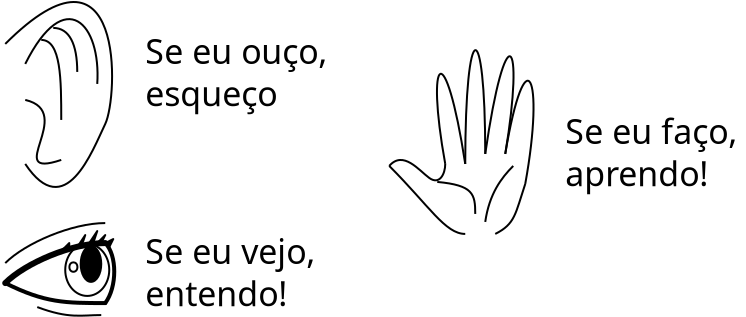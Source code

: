 <?xml version="1.0" encoding="UTF-8"?>
<dia:diagram xmlns:dia="http://www.lysator.liu.se/~alla/dia/">
  <dia:layer name="Segundo plano" visible="true" connectable="true" active="true">
    <dia:object type="Standard - Text" version="1" id="O0">
      <dia:attribute name="obj_pos">
        <dia:point val="23,5"/>
      </dia:attribute>
      <dia:attribute name="obj_bb">
        <dia:rectangle val="23,3.428;33.455,7.517"/>
      </dia:attribute>
      <dia:attribute name="text">
        <dia:composite type="text">
          <dia:attribute name="string">
            <dia:string>#Se eu ouço, 
esqueço#</dia:string>
          </dia:attribute>
          <dia:attribute name="font">
            <dia:font family="sans" style="0" name="Helvetica"/>
          </dia:attribute>
          <dia:attribute name="height">
            <dia:real val="2.117"/>
          </dia:attribute>
          <dia:attribute name="pos">
            <dia:point val="23,5"/>
          </dia:attribute>
          <dia:attribute name="color">
            <dia:color val="#000000ff"/>
          </dia:attribute>
          <dia:attribute name="alignment">
            <dia:enum val="0"/>
          </dia:attribute>
        </dia:composite>
      </dia:attribute>
      <dia:attribute name="valign">
        <dia:enum val="3"/>
      </dia:attribute>
    </dia:object>
    <dia:group>
      <dia:attribute name="meta">
        <dia:composite type="dict"/>
      </dia:attribute>
      <dia:attribute name="matrix"/>
      <dia:object type="Standard - Ellipse" version="0" id="O1">
        <dia:attribute name="obj_pos">
          <dia:point val="19,14"/>
        </dia:attribute>
        <dia:attribute name="obj_bb">
          <dia:rectangle val="18.95,13.95;21.25,16.65"/>
        </dia:attribute>
        <dia:attribute name="elem_corner">
          <dia:point val="19,14"/>
        </dia:attribute>
        <dia:attribute name="elem_width">
          <dia:real val="2.2"/>
        </dia:attribute>
        <dia:attribute name="elem_height">
          <dia:real val="2.6"/>
        </dia:attribute>
      </dia:object>
      <dia:object type="Standard - BezierLine" version="0" id="O2">
        <dia:attribute name="obj_pos">
          <dia:point val="16,14.957"/>
        </dia:attribute>
        <dia:attribute name="obj_bb">
          <dia:rectangle val="15.929,12.907;21.05,15.028"/>
        </dia:attribute>
        <dia:attribute name="bez_points">
          <dia:point val="16,14.957"/>
          <dia:point val="17,13.957"/>
          <dia:point val="19.34,12.957"/>
          <dia:point val="21,12.957"/>
        </dia:attribute>
        <dia:attribute name="corner_types">
          <dia:enum val="0"/>
          <dia:enum val="0"/>
        </dia:attribute>
      </dia:object>
      <dia:object type="Standard - BezierLine" version="0" id="O3">
        <dia:attribute name="obj_pos">
          <dia:point val="16,15.957"/>
        </dia:attribute>
        <dia:attribute name="obj_bb">
          <dia:rectangle val="15.788,13.807;21.15,16.169"/>
        </dia:attribute>
        <dia:attribute name="bez_points">
          <dia:point val="16,15.957"/>
          <dia:point val="17,14.957"/>
          <dia:point val="19.34,13.957"/>
          <dia:point val="21,13.957"/>
        </dia:attribute>
        <dia:attribute name="corner_types">
          <dia:enum val="0"/>
          <dia:enum val="0"/>
        </dia:attribute>
        <dia:attribute name="line_width">
          <dia:real val="0.3"/>
        </dia:attribute>
        <dia:attribute name="line_join">
          <dia:enum val="1"/>
        </dia:attribute>
        <dia:attribute name="line_caps">
          <dia:enum val="1"/>
        </dia:attribute>
      </dia:object>
      <dia:object type="Standard - BezierLine" version="0" id="O4">
        <dia:attribute name="obj_pos">
          <dia:point val="16,15.957"/>
        </dia:attribute>
        <dia:attribute name="obj_bb">
          <dia:rectangle val="15.866,15.823;21.1,17.057"/>
        </dia:attribute>
        <dia:attribute name="bez_points">
          <dia:point val="16,15.957"/>
          <dia:point val="18,16.957"/>
          <dia:point val="19,16.957"/>
          <dia:point val="21,16.957"/>
        </dia:attribute>
        <dia:attribute name="corner_types">
          <dia:enum val="0"/>
          <dia:enum val="0"/>
        </dia:attribute>
        <dia:attribute name="line_width">
          <dia:real val="0.2"/>
        </dia:attribute>
        <dia:attribute name="line_join">
          <dia:enum val="1"/>
        </dia:attribute>
        <dia:attribute name="line_caps">
          <dia:enum val="1"/>
        </dia:attribute>
      </dia:object>
      <dia:object type="Standard - BezierLine" version="0" id="O5">
        <dia:attribute name="obj_pos">
          <dia:point val="21,13.957"/>
        </dia:attribute>
        <dia:attribute name="obj_bb">
          <dia:rectangle val="20.859,13.816;21.55,17.097"/>
        </dia:attribute>
        <dia:attribute name="bez_points">
          <dia:point val="21,13.957"/>
          <dia:point val="21.6,14.557"/>
          <dia:point val="21.6,16.157"/>
          <dia:point val="21,16.957"/>
        </dia:attribute>
        <dia:attribute name="corner_types">
          <dia:enum val="0"/>
          <dia:enum val="0"/>
        </dia:attribute>
        <dia:attribute name="line_width">
          <dia:real val="0.2"/>
        </dia:attribute>
        <dia:attribute name="line_join">
          <dia:enum val="1"/>
        </dia:attribute>
        <dia:attribute name="line_caps">
          <dia:enum val="1"/>
        </dia:attribute>
      </dia:object>
      <dia:object type="Standard - BezierLine" version="0" id="O6">
        <dia:attribute name="obj_pos">
          <dia:point val="17.6,17.157"/>
        </dia:attribute>
        <dia:attribute name="obj_bb">
          <dia:rectangle val="17.536,17.093;20.85,17.639"/>
        </dia:attribute>
        <dia:attribute name="bez_points">
          <dia:point val="17.6,17.157"/>
          <dia:point val="19.2,17.757"/>
          <dia:point val="19.8,17.557"/>
          <dia:point val="20.8,17.557"/>
        </dia:attribute>
        <dia:attribute name="corner_types">
          <dia:enum val="0"/>
          <dia:enum val="0"/>
        </dia:attribute>
      </dia:object>
      <dia:object type="Standard - Polygon" version="0" id="O7">
        <dia:attribute name="obj_pos">
          <dia:point val="18.8,14.357"/>
        </dia:attribute>
        <dia:attribute name="obj_bb">
          <dia:rectangle val="18.547,13.836;19.25,14.54"/>
        </dia:attribute>
        <dia:attribute name="poly_points">
          <dia:point val="18.8,14.357"/>
          <dia:point val="19.2,14.157"/>
          <dia:point val="19.2,13.957"/>
        </dia:attribute>
        <dia:attribute name="inner_color">
          <dia:color val="#000000ff"/>
        </dia:attribute>
        <dia:attribute name="show_background">
          <dia:boolean val="true"/>
        </dia:attribute>
        <dia:attribute name="line_join">
          <dia:enum val="1"/>
        </dia:attribute>
      </dia:object>
      <dia:object type="Standard - Polygon" version="0" id="O8">
        <dia:attribute name="obj_pos">
          <dia:point val="21,13.957"/>
        </dia:attribute>
        <dia:attribute name="obj_bb">
          <dia:rectangle val="20.916,13.645;21.512,14.242"/>
        </dia:attribute>
        <dia:attribute name="poly_points">
          <dia:point val="21,13.957"/>
          <dia:point val="21.2,14.157"/>
          <dia:point val="21.4,13.757"/>
        </dia:attribute>
        <dia:attribute name="inner_color">
          <dia:color val="#000000ff"/>
        </dia:attribute>
        <dia:attribute name="show_background">
          <dia:boolean val="true"/>
        </dia:attribute>
        <dia:attribute name="line_join">
          <dia:enum val="1"/>
        </dia:attribute>
      </dia:object>
      <dia:object type="Standard - Polygon" version="0" id="O9">
        <dia:attribute name="obj_pos">
          <dia:point val="20.2,13.957"/>
        </dia:attribute>
        <dia:attribute name="obj_bb">
          <dia:rectangle val="20.107,13.019;20.765,14.007"/>
        </dia:attribute>
        <dia:attribute name="poly_points">
          <dia:point val="20.2,13.957"/>
          <dia:point val="20.4,13.957"/>
          <dia:point val="20.6,13.357"/>
        </dia:attribute>
        <dia:attribute name="inner_color">
          <dia:color val="#000000ff"/>
        </dia:attribute>
        <dia:attribute name="show_background">
          <dia:boolean val="true"/>
        </dia:attribute>
        <dia:attribute name="line_join">
          <dia:enum val="1"/>
        </dia:attribute>
      </dia:object>
      <dia:object type="Standard - Polygon" version="0" id="O10">
        <dia:attribute name="obj_pos">
          <dia:point val="20.6,13.957"/>
        </dia:attribute>
        <dia:attribute name="obj_bb">
          <dia:rectangle val="20.479,13.304;21.183,14.007"/>
        </dia:attribute>
        <dia:attribute name="poly_points">
          <dia:point val="20.6,13.957"/>
          <dia:point val="20.8,13.957"/>
          <dia:point val="21,13.557"/>
        </dia:attribute>
        <dia:attribute name="inner_color">
          <dia:color val="#000000ff"/>
        </dia:attribute>
        <dia:attribute name="show_background">
          <dia:boolean val="true"/>
        </dia:attribute>
        <dia:attribute name="line_join">
          <dia:enum val="1"/>
        </dia:attribute>
      </dia:object>
      <dia:object type="Standard - Polygon" version="0" id="O11">
        <dia:attribute name="obj_pos">
          <dia:point val="19.6,14.157"/>
        </dia:attribute>
        <dia:attribute name="obj_bb">
          <dia:rectangle val="19.507,13.219;20.166,14.207"/>
        </dia:attribute>
        <dia:attribute name="poly_points">
          <dia:point val="19.6,14.157"/>
          <dia:point val="19.8,14.157"/>
          <dia:point val="20,13.557"/>
        </dia:attribute>
        <dia:attribute name="inner_color">
          <dia:color val="#000000ff"/>
        </dia:attribute>
        <dia:attribute name="show_background">
          <dia:boolean val="true"/>
        </dia:attribute>
        <dia:attribute name="line_join">
          <dia:enum val="1"/>
        </dia:attribute>
      </dia:object>
      <dia:object type="Standard - Ellipse" version="0" id="O12">
        <dia:attribute name="obj_pos">
          <dia:point val="19.772,14.109"/>
        </dia:attribute>
        <dia:attribute name="obj_bb">
          <dia:rectangle val="19.722,14.059;20.85,15.947"/>
        </dia:attribute>
        <dia:attribute name="elem_corner">
          <dia:point val="19.772,14.109"/>
        </dia:attribute>
        <dia:attribute name="elem_width">
          <dia:real val="1.028"/>
        </dia:attribute>
        <dia:attribute name="elem_height">
          <dia:real val="1.788"/>
        </dia:attribute>
        <dia:attribute name="inner_color">
          <dia:color val="#000000ff"/>
        </dia:attribute>
      </dia:object>
      <dia:object type="Standard - Ellipse" version="0" id="O13">
        <dia:attribute name="obj_pos">
          <dia:point val="19.208,14.921"/>
        </dia:attribute>
        <dia:attribute name="obj_bb">
          <dia:rectangle val="19.158,14.871;19.658,15.443"/>
        </dia:attribute>
        <dia:attribute name="elem_corner">
          <dia:point val="19.208,14.921"/>
        </dia:attribute>
        <dia:attribute name="elem_width">
          <dia:real val="0.4"/>
        </dia:attribute>
        <dia:attribute name="elem_height">
          <dia:real val="0.472"/>
        </dia:attribute>
      </dia:object>
    </dia:group>
    <dia:group>
      <dia:attribute name="meta">
        <dia:composite type="dict"/>
      </dia:attribute>
      <dia:attribute name="matrix"/>
      <dia:object type="Standard - BezierLine" version="0" id="O14">
        <dia:attribute name="obj_pos">
          <dia:point val="16,4"/>
        </dia:attribute>
        <dia:attribute name="obj_bb">
          <dia:rectangle val="15.929,1.854;21.393,11.203"/>
        </dia:attribute>
        <dia:attribute name="bez_points">
          <dia:point val="16,4"/>
          <dia:point val="22,-2"/>
          <dia:point val="21.65,6.65"/>
          <dia:point val="21,8"/>
          <dia:point val="20.35,9.35"/>
          <dia:point val="19,13"/>
          <dia:point val="17,10"/>
        </dia:attribute>
        <dia:attribute name="corner_types">
          <dia:enum val="0"/>
          <dia:enum val="0"/>
          <dia:enum val="0"/>
        </dia:attribute>
      </dia:object>
      <dia:object type="Standard - BezierLine" version="0" id="O15">
        <dia:attribute name="obj_pos">
          <dia:point val="17,6.8"/>
        </dia:attribute>
        <dia:attribute name="obj_bb">
          <dia:rectangle val="16.94,6.74;18.863,10.033"/>
        </dia:attribute>
        <dia:attribute name="bez_points">
          <dia:point val="17,6.8"/>
          <dia:point val="19.6,7.4"/>
          <dia:point val="15.8,10.8"/>
          <dia:point val="18.8,9.8"/>
        </dia:attribute>
        <dia:attribute name="corner_types">
          <dia:enum val="0"/>
          <dia:enum val="0"/>
        </dia:attribute>
      </dia:object>
      <dia:object type="Standard - BezierLine" version="0" id="O16">
        <dia:attribute name="obj_pos">
          <dia:point val="17,5"/>
        </dia:attribute>
        <dia:attribute name="obj_bb">
          <dia:rectangle val="16.933,2.71;20.665,6.053"/>
        </dia:attribute>
        <dia:attribute name="bez_points">
          <dia:point val="17,5"/>
          <dia:point val="19,1"/>
          <dia:point val="20.8,3"/>
          <dia:point val="20.6,6"/>
        </dia:attribute>
        <dia:attribute name="corner_types">
          <dia:enum val="0"/>
          <dia:enum val="0"/>
        </dia:attribute>
      </dia:object>
      <dia:object type="Standard - BezierLine" version="0" id="O17">
        <dia:attribute name="obj_pos">
          <dia:point val="17.8,3.8"/>
        </dia:attribute>
        <dia:attribute name="obj_bb">
          <dia:rectangle val="17.75,3.75;18.85,7.85"/>
        </dia:attribute>
        <dia:attribute name="bez_points">
          <dia:point val="17.8,3.8"/>
          <dia:point val="18.796,3.8"/>
          <dia:point val="18.8,5.8"/>
          <dia:point val="18.8,7.8"/>
        </dia:attribute>
        <dia:attribute name="corner_types">
          <dia:enum val="0"/>
          <dia:enum val="0"/>
        </dia:attribute>
      </dia:object>
      <dia:object type="Standard - BezierLine" version="0" id="O18">
        <dia:attribute name="obj_pos">
          <dia:point val="18.4,3.2"/>
        </dia:attribute>
        <dia:attribute name="obj_bb">
          <dia:rectangle val="18.35,3.15;19.65,5.45"/>
        </dia:attribute>
        <dia:attribute name="bez_points">
          <dia:point val="18.4,3.2"/>
          <dia:point val="19.2,3.2"/>
          <dia:point val="19.6,4"/>
          <dia:point val="19.6,5.4"/>
        </dia:attribute>
        <dia:attribute name="corner_types">
          <dia:enum val="0"/>
          <dia:enum val="0"/>
        </dia:attribute>
      </dia:object>
    </dia:group>
    <dia:object type="Standard - Text" version="1" id="O19">
      <dia:attribute name="obj_pos">
        <dia:point val="23,15"/>
      </dia:attribute>
      <dia:attribute name="obj_bb">
        <dia:rectangle val="23,13.428;32.932,17.517"/>
      </dia:attribute>
      <dia:attribute name="text">
        <dia:composite type="text">
          <dia:attribute name="string">
            <dia:string>#Se eu vejo, 
entendo!#</dia:string>
          </dia:attribute>
          <dia:attribute name="font">
            <dia:font family="sans" style="0" name="Helvetica"/>
          </dia:attribute>
          <dia:attribute name="height">
            <dia:real val="2.117"/>
          </dia:attribute>
          <dia:attribute name="pos">
            <dia:point val="23,15"/>
          </dia:attribute>
          <dia:attribute name="color">
            <dia:color val="#000000ff"/>
          </dia:attribute>
          <dia:attribute name="alignment">
            <dia:enum val="0"/>
          </dia:attribute>
        </dia:composite>
      </dia:attribute>
      <dia:attribute name="valign">
        <dia:enum val="3"/>
      </dia:attribute>
    </dia:object>
    <dia:object type="Standard - Text" version="1" id="O20">
      <dia:attribute name="obj_pos">
        <dia:point val="44,9"/>
      </dia:attribute>
      <dia:attribute name="obj_bb">
        <dia:rectangle val="44,7.428;53.98,11.517"/>
      </dia:attribute>
      <dia:attribute name="text">
        <dia:composite type="text">
          <dia:attribute name="string">
            <dia:string>#Se eu faço, 
aprendo!#</dia:string>
          </dia:attribute>
          <dia:attribute name="font">
            <dia:font family="sans" style="0" name="Helvetica"/>
          </dia:attribute>
          <dia:attribute name="height">
            <dia:real val="2.117"/>
          </dia:attribute>
          <dia:attribute name="pos">
            <dia:point val="44,9"/>
          </dia:attribute>
          <dia:attribute name="color">
            <dia:color val="#000000ff"/>
          </dia:attribute>
          <dia:attribute name="alignment">
            <dia:enum val="0"/>
          </dia:attribute>
        </dia:composite>
      </dia:attribute>
      <dia:attribute name="valign">
        <dia:enum val="3"/>
      </dia:attribute>
    </dia:object>
    <dia:group>
      <dia:attribute name="meta">
        <dia:composite type="dict"/>
      </dia:attribute>
      <dia:attribute name="matrix"/>
      <dia:object type="Standard - BezierLine" version="0" id="O21">
        <dia:attribute name="obj_pos">
          <dia:point val="38,10"/>
        </dia:attribute>
        <dia:attribute name="obj_bb">
          <dia:rectangle val="37.536,5.442;39.057,10.058"/>
        </dia:attribute>
        <dia:attribute name="bez_points">
          <dia:point val="38,10"/>
          <dia:point val="37,4.5"/>
          <dia:point val="38,3.5"/>
          <dia:point val="39,10"/>
        </dia:attribute>
        <dia:attribute name="corner_types">
          <dia:enum val="0"/>
          <dia:enum val="0"/>
        </dia:attribute>
      </dia:object>
      <dia:object type="Standard - BezierLine" version="0" id="O22">
        <dia:attribute name="obj_pos">
          <dia:point val="39,10"/>
        </dia:attribute>
        <dia:attribute name="obj_bb">
          <dia:rectangle val="38.95,4.261;40.05,10.05"/>
        </dia:attribute>
        <dia:attribute name="bez_points">
          <dia:point val="39,10"/>
          <dia:point val="39,2.5"/>
          <dia:point val="40,2.5"/>
          <dia:point val="40,9.5"/>
        </dia:attribute>
        <dia:attribute name="corner_types">
          <dia:enum val="0"/>
          <dia:enum val="0"/>
        </dia:attribute>
      </dia:object>
      <dia:object type="Standard - BezierLine" version="0" id="O23">
        <dia:attribute name="obj_pos">
          <dia:point val="40,9.5"/>
        </dia:attribute>
        <dia:attribute name="obj_bb">
          <dia:rectangle val="39.943,4.568;41.464,9.558"/>
        </dia:attribute>
        <dia:attribute name="bez_points">
          <dia:point val="40,9.5"/>
          <dia:point val="41,2.5"/>
          <dia:point val="42,3.5"/>
          <dia:point val="41,9.5"/>
        </dia:attribute>
        <dia:attribute name="corner_types">
          <dia:enum val="0"/>
          <dia:enum val="0"/>
        </dia:attribute>
      </dia:object>
      <dia:object type="Standard - BezierLine" version="0" id="O24">
        <dia:attribute name="obj_pos">
          <dia:point val="41,9.5"/>
        </dia:attribute>
        <dia:attribute name="obj_bb">
          <dia:rectangle val="40.943,5.79;42.464,11.058"/>
        </dia:attribute>
        <dia:attribute name="bez_points">
          <dia:point val="41,9.5"/>
          <dia:point val="42,3.5"/>
          <dia:point val="43,5.5"/>
          <dia:point val="42,11"/>
        </dia:attribute>
        <dia:attribute name="corner_types">
          <dia:enum val="0"/>
          <dia:enum val="0"/>
        </dia:attribute>
      </dia:object>
      <dia:object type="Standard - BezierLine" version="0" id="O25">
        <dia:attribute name="obj_pos">
          <dia:point val="42,11"/>
        </dia:attribute>
        <dia:attribute name="obj_bb">
          <dia:rectangle val="40.433,10.937;42.063,13.567"/>
        </dia:attribute>
        <dia:attribute name="bez_points">
          <dia:point val="42,11"/>
          <dia:point val="41.5,12.5"/>
          <dia:point val="41.5,13"/>
          <dia:point val="40.5,13.5"/>
        </dia:attribute>
        <dia:attribute name="corner_types">
          <dia:enum val="0"/>
          <dia:enum val="0"/>
        </dia:attribute>
      </dia:object>
      <dia:object type="Standard - BezierLine" version="0" id="O26">
        <dia:attribute name="obj_pos">
          <dia:point val="38,10"/>
        </dia:attribute>
        <dia:attribute name="obj_bb">
          <dia:rectangle val="35.129,9.752;38.05,10.871"/>
        </dia:attribute>
        <dia:attribute name="bez_points">
          <dia:point val="38,10"/>
          <dia:point val="38,10.5"/>
          <dia:point val="37.715,11.076"/>
          <dia:point val="37.2,10.7"/>
          <dia:point val="36.685,10.324"/>
          <dia:point val="35.9,9.3"/>
          <dia:point val="35.2,10.1"/>
        </dia:attribute>
        <dia:attribute name="corner_types">
          <dia:enum val="0"/>
          <dia:enum val="0"/>
          <dia:enum val="0"/>
        </dia:attribute>
      </dia:object>
      <dia:object type="Standard - BezierLine" version="0" id="O27">
        <dia:attribute name="obj_pos">
          <dia:point val="39,13.5"/>
        </dia:attribute>
        <dia:attribute name="obj_bb">
          <dia:rectangle val="35.129,10.029;39.05,13.55"/>
        </dia:attribute>
        <dia:attribute name="bez_points">
          <dia:point val="39,13.5"/>
          <dia:point val="38,13.5"/>
          <dia:point val="37.2,12.1"/>
          <dia:point val="35.2,10.1"/>
        </dia:attribute>
        <dia:attribute name="corner_types">
          <dia:enum val="0"/>
          <dia:enum val="0"/>
        </dia:attribute>
      </dia:object>
      <dia:object type="Standard - BezierLine" version="0" id="O28">
        <dia:attribute name="obj_pos">
          <dia:point val="39.5,12.5"/>
        </dia:attribute>
        <dia:attribute name="obj_bb">
          <dia:rectangle val="37.546,10.846;39.55,12.55"/>
        </dia:attribute>
        <dia:attribute name="bez_points">
          <dia:point val="39.5,12.5"/>
          <dia:point val="39.5,11.5"/>
          <dia:point val="39.403,11.067"/>
          <dia:point val="37.6,10.9"/>
        </dia:attribute>
        <dia:attribute name="corner_types">
          <dia:enum val="0"/>
          <dia:enum val="0"/>
        </dia:attribute>
      </dia:object>
      <dia:object type="Standard - BezierLine" version="0" id="O29">
        <dia:attribute name="obj_pos">
          <dia:point val="40,12.9"/>
        </dia:attribute>
        <dia:attribute name="obj_bb">
          <dia:rectangle val="39.943,10.029;41.471,12.957"/>
        </dia:attribute>
        <dia:attribute name="bez_points">
          <dia:point val="40,12.9"/>
          <dia:point val="40.2,11.5"/>
          <dia:point val="40.8,10.7"/>
          <dia:point val="41.4,10.1"/>
        </dia:attribute>
        <dia:attribute name="corner_types">
          <dia:enum val="0"/>
          <dia:enum val="0"/>
        </dia:attribute>
      </dia:object>
    </dia:group>
  </dia:layer>
</dia:diagram>
